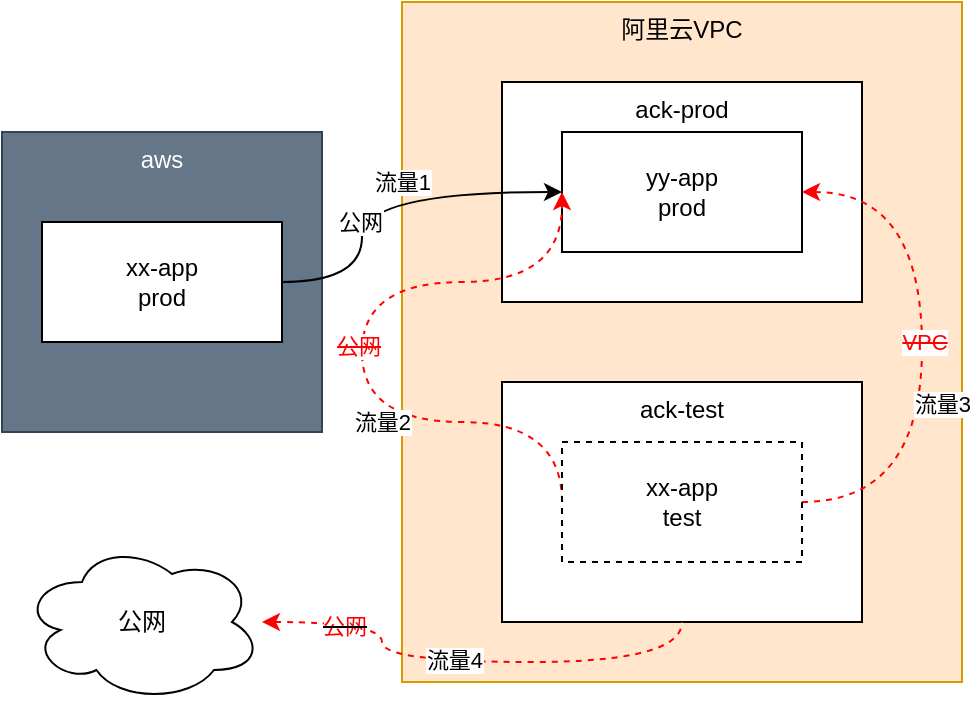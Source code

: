<mxfile version="20.3.2" type="github">
  <diagram id="2ftBjiH8lEcCfbuBBb2n" name="第 1 页">
    <mxGraphModel dx="618" dy="397" grid="1" gridSize="10" guides="1" tooltips="1" connect="1" arrows="1" fold="1" page="1" pageScale="1" pageWidth="827" pageHeight="1169" math="0" shadow="0">
      <root>
        <mxCell id="0" />
        <mxCell id="1" parent="0" />
        <mxCell id="6paZGjhw5KKwfcysO-gR-1" value="aws" style="rounded=0;whiteSpace=wrap;html=1;verticalAlign=top;fillColor=#647687;fontColor=#ffffff;strokeColor=#314354;" vertex="1" parent="1">
          <mxGeometry x="180" y="255" width="160" height="150" as="geometry" />
        </mxCell>
        <mxCell id="6paZGjhw5KKwfcysO-gR-2" value="阿里云VPC" style="rounded=0;whiteSpace=wrap;html=1;align=center;verticalAlign=top;fillColor=#ffe6cc;strokeColor=#d79b00;" vertex="1" parent="1">
          <mxGeometry x="380" y="190" width="280" height="340" as="geometry" />
        </mxCell>
        <mxCell id="6paZGjhw5KKwfcysO-gR-3" value="xx-app&lt;br&gt;prod" style="rounded=0;whiteSpace=wrap;html=1;" vertex="1" parent="1">
          <mxGeometry x="200" y="300" width="120" height="60" as="geometry" />
        </mxCell>
        <mxCell id="6paZGjhw5KKwfcysO-gR-6" value="ack-prod" style="rounded=0;whiteSpace=wrap;html=1;verticalAlign=top;" vertex="1" parent="1">
          <mxGeometry x="430" y="230" width="180" height="110" as="geometry" />
        </mxCell>
        <mxCell id="6paZGjhw5KKwfcysO-gR-4" value="yy-app&lt;br&gt;prod" style="rounded=0;whiteSpace=wrap;html=1;" vertex="1" parent="1">
          <mxGeometry x="460" y="255" width="120" height="60" as="geometry" />
        </mxCell>
        <mxCell id="6paZGjhw5KKwfcysO-gR-5" style="edgeStyle=orthogonalEdgeStyle;rounded=0;orthogonalLoop=1;jettySize=auto;html=1;entryX=0;entryY=0.5;entryDx=0;entryDy=0;curved=1;" edge="1" parent="1" source="6paZGjhw5KKwfcysO-gR-3" target="6paZGjhw5KKwfcysO-gR-4">
          <mxGeometry relative="1" as="geometry">
            <Array as="points">
              <mxPoint x="360" y="330" />
              <mxPoint x="360" y="285" />
            </Array>
          </mxGeometry>
        </mxCell>
        <mxCell id="6paZGjhw5KKwfcysO-gR-11" value="公网" style="edgeLabel;html=1;align=center;verticalAlign=middle;resizable=0;points=[];fontColor=#000000;" vertex="1" connectable="0" parent="6paZGjhw5KKwfcysO-gR-5">
          <mxGeometry x="-0.534" y="1" relative="1" as="geometry">
            <mxPoint y="-27" as="offset" />
          </mxGeometry>
        </mxCell>
        <mxCell id="6paZGjhw5KKwfcysO-gR-16" value="流量1" style="edgeLabel;html=1;align=center;verticalAlign=middle;resizable=0;points=[];fontColor=#000000;" vertex="1" connectable="0" parent="6paZGjhw5KKwfcysO-gR-5">
          <mxGeometry x="0.134" y="-6" relative="1" as="geometry">
            <mxPoint y="-11" as="offset" />
          </mxGeometry>
        </mxCell>
        <mxCell id="6paZGjhw5KKwfcysO-gR-7" value="ack-test" style="rounded=0;whiteSpace=wrap;html=1;verticalAlign=top;" vertex="1" parent="1">
          <mxGeometry x="430" y="380" width="180" height="120" as="geometry" />
        </mxCell>
        <mxCell id="6paZGjhw5KKwfcysO-gR-9" style="edgeStyle=orthogonalEdgeStyle;curved=1;rounded=0;orthogonalLoop=1;jettySize=auto;html=1;entryX=0;entryY=0.5;entryDx=0;entryDy=0;exitX=0;exitY=0.5;exitDx=0;exitDy=0;dashed=1;strokeColor=#FF0000;" edge="1" parent="1" source="6paZGjhw5KKwfcysO-gR-8" target="6paZGjhw5KKwfcysO-gR-4">
          <mxGeometry relative="1" as="geometry">
            <Array as="points">
              <mxPoint x="460" y="400" />
              <mxPoint x="360" y="400" />
              <mxPoint x="360" y="330" />
              <mxPoint x="460" y="330" />
            </Array>
          </mxGeometry>
        </mxCell>
        <mxCell id="6paZGjhw5KKwfcysO-gR-13" value="&lt;strike&gt;公网&lt;/strike&gt;" style="edgeLabel;html=1;align=center;verticalAlign=middle;resizable=0;points=[];fontColor=#FF0000;" vertex="1" connectable="0" parent="6paZGjhw5KKwfcysO-gR-9">
          <mxGeometry x="0.007" y="2" relative="1" as="geometry">
            <mxPoint as="offset" />
          </mxGeometry>
        </mxCell>
        <mxCell id="6paZGjhw5KKwfcysO-gR-15" value="流量2" style="edgeLabel;html=1;align=center;verticalAlign=middle;resizable=0;points=[];fontColor=#000000;" vertex="1" connectable="0" parent="6paZGjhw5KKwfcysO-gR-9">
          <mxGeometry x="-0.119" y="-5" relative="1" as="geometry">
            <mxPoint x="5" y="16" as="offset" />
          </mxGeometry>
        </mxCell>
        <mxCell id="6paZGjhw5KKwfcysO-gR-12" style="edgeStyle=orthogonalEdgeStyle;curved=1;rounded=0;orthogonalLoop=1;jettySize=auto;html=1;entryX=1;entryY=0.5;entryDx=0;entryDy=0;dashed=1;strokeColor=#FF0000;fontColor=#000000;exitX=1;exitY=0.5;exitDx=0;exitDy=0;" edge="1" parent="1" source="6paZGjhw5KKwfcysO-gR-8" target="6paZGjhw5KKwfcysO-gR-4">
          <mxGeometry relative="1" as="geometry">
            <Array as="points">
              <mxPoint x="640" y="440" />
              <mxPoint x="640" y="285" />
            </Array>
          </mxGeometry>
        </mxCell>
        <mxCell id="6paZGjhw5KKwfcysO-gR-14" value="&lt;strike&gt;VPC&lt;/strike&gt;" style="edgeLabel;html=1;align=center;verticalAlign=middle;resizable=0;points=[];fontColor=#FF0000;" vertex="1" connectable="0" parent="6paZGjhw5KKwfcysO-gR-12">
          <mxGeometry x="0.022" y="-1" relative="1" as="geometry">
            <mxPoint as="offset" />
          </mxGeometry>
        </mxCell>
        <mxCell id="6paZGjhw5KKwfcysO-gR-17" value="流量3" style="edgeLabel;html=1;align=center;verticalAlign=middle;resizable=0;points=[];fontColor=#000000;" vertex="1" connectable="0" parent="6paZGjhw5KKwfcysO-gR-12">
          <mxGeometry x="-0.231" y="4" relative="1" as="geometry">
            <mxPoint x="14" y="-4" as="offset" />
          </mxGeometry>
        </mxCell>
        <mxCell id="6paZGjhw5KKwfcysO-gR-8" value="xx-app&lt;br&gt;test" style="rounded=0;whiteSpace=wrap;html=1;dashed=1;" vertex="1" parent="1">
          <mxGeometry x="460" y="410" width="120" height="60" as="geometry" />
        </mxCell>
        <mxCell id="6paZGjhw5KKwfcysO-gR-19" style="edgeStyle=orthogonalEdgeStyle;curved=1;rounded=0;orthogonalLoop=1;jettySize=auto;html=1;entryX=0.5;entryY=1;entryDx=0;entryDy=0;dashed=1;strokeColor=#FF0000;fontColor=#000000;startArrow=classic;startFill=1;endArrow=none;endFill=0;" edge="1" parent="1" source="6paZGjhw5KKwfcysO-gR-18" target="6paZGjhw5KKwfcysO-gR-7">
          <mxGeometry relative="1" as="geometry" />
        </mxCell>
        <mxCell id="6paZGjhw5KKwfcysO-gR-20" value="流量4" style="edgeLabel;html=1;align=center;verticalAlign=middle;resizable=0;points=[];fontColor=#000000;" vertex="1" connectable="0" parent="6paZGjhw5KKwfcysO-gR-19">
          <mxGeometry x="-0.075" y="1" relative="1" as="geometry">
            <mxPoint as="offset" />
          </mxGeometry>
        </mxCell>
        <mxCell id="6paZGjhw5KKwfcysO-gR-21" value="&lt;strike&gt;&lt;font color=&quot;#ff0000&quot;&gt;公网&lt;/font&gt;&lt;/strike&gt;" style="edgeLabel;html=1;align=center;verticalAlign=middle;resizable=0;points=[];fontColor=#000000;" vertex="1" connectable="0" parent="6paZGjhw5KKwfcysO-gR-19">
          <mxGeometry x="-0.673" y="-2" relative="1" as="geometry">
            <mxPoint as="offset" />
          </mxGeometry>
        </mxCell>
        <mxCell id="6paZGjhw5KKwfcysO-gR-18" value="公网" style="ellipse;shape=cloud;whiteSpace=wrap;html=1;fontColor=#000000;" vertex="1" parent="1">
          <mxGeometry x="190" y="460" width="120" height="80" as="geometry" />
        </mxCell>
      </root>
    </mxGraphModel>
  </diagram>
</mxfile>
